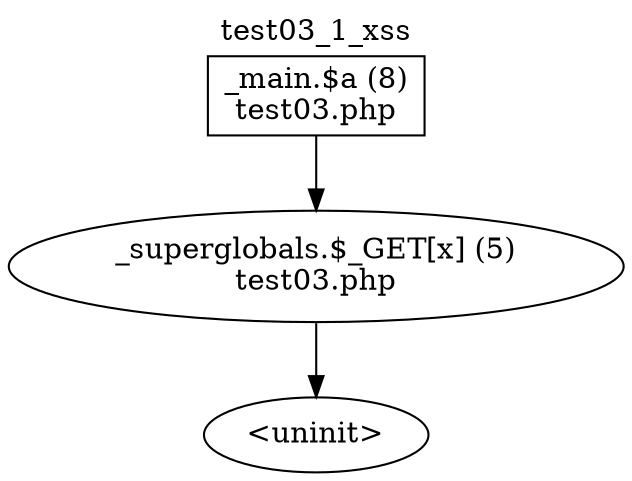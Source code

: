 digraph cfg {
  label="test03_1_xss";
  labelloc=t;
  n1 [shape=box, label="_main.$a (8)\ntest03.php"];
  n2 [shape=ellipse, label="_superglobals.$_GET[x] (5)\ntest03.php"];
  n3 [shape=ellipse, label="<uninit>"];
  n1 -> n2;
  n2 -> n3;
}
